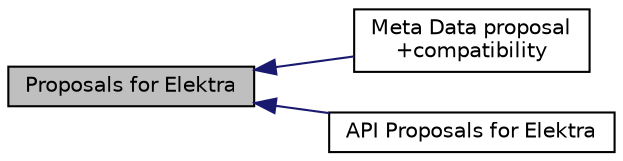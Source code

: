 digraph "Proposals for Elektra"
{
  edge [fontname="Helvetica",fontsize="10",labelfontname="Helvetica",labelfontsize="10"];
  node [fontname="Helvetica",fontsize="10",shape=record];
  rankdir=LR;
  Node0 [label="Proposals for Elektra",height=0.2,width=0.4,color="black", fillcolor="grey75", style="filled", fontcolor="black"];
  Node1 [label="Meta Data proposal\l+compatibility",height=0.2,width=0.4,color="black", fillcolor="white", style="filled",URL="$group__meta.html",tooltip="Meta data proposal+compatibility methods. "];
  Node2 [label="API Proposals for Elektra",height=0.2,width=0.4,color="black", fillcolor="white", style="filled",URL="$group__api.html",tooltip="for kdb.h. "];
  Node0->Node1 [shape=plaintext, color="midnightblue", dir="back", style="solid"];
  Node0->Node2 [shape=plaintext, color="midnightblue", dir="back", style="solid"];
}
